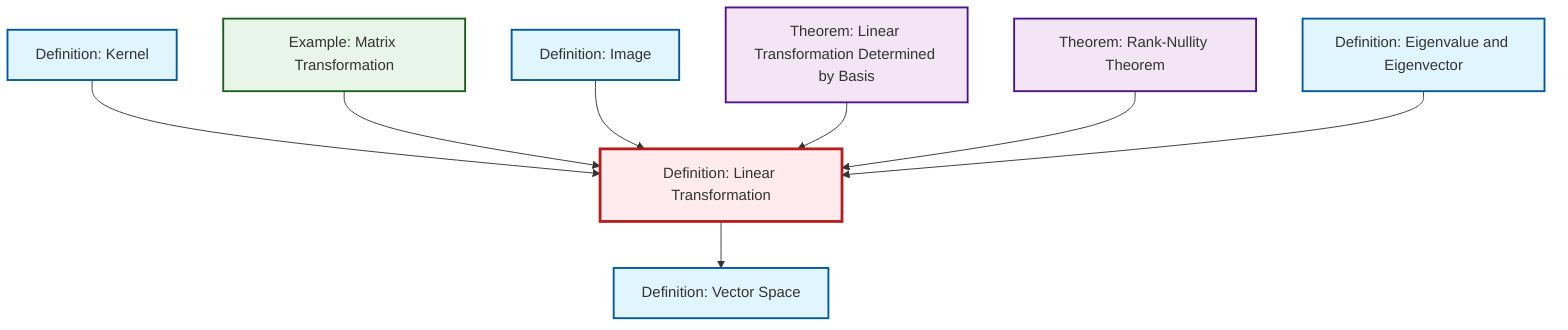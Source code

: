 graph TD
    classDef definition fill:#e1f5fe,stroke:#01579b,stroke-width:2px
    classDef theorem fill:#f3e5f5,stroke:#4a148c,stroke-width:2px
    classDef axiom fill:#fff3e0,stroke:#e65100,stroke-width:2px
    classDef example fill:#e8f5e9,stroke:#1b5e20,stroke-width:2px
    classDef current fill:#ffebee,stroke:#b71c1c,stroke-width:3px
    def-kernel["Definition: Kernel"]:::definition
    ex-matrix-transformation["Example: Matrix Transformation"]:::example
    def-eigenvalue-eigenvector["Definition: Eigenvalue and Eigenvector"]:::definition
    thm-rank-nullity["Theorem: Rank-Nullity Theorem"]:::theorem
    def-vector-space["Definition: Vector Space"]:::definition
    def-image["Definition: Image"]:::definition
    def-linear-transformation["Definition: Linear Transformation"]:::definition
    thm-linear-transformation-basis["Theorem: Linear Transformation Determined by Basis"]:::theorem
    def-kernel --> def-linear-transformation
    ex-matrix-transformation --> def-linear-transformation
    def-image --> def-linear-transformation
    def-linear-transformation --> def-vector-space
    thm-linear-transformation-basis --> def-linear-transformation
    thm-rank-nullity --> def-linear-transformation
    def-eigenvalue-eigenvector --> def-linear-transformation
    class def-linear-transformation current